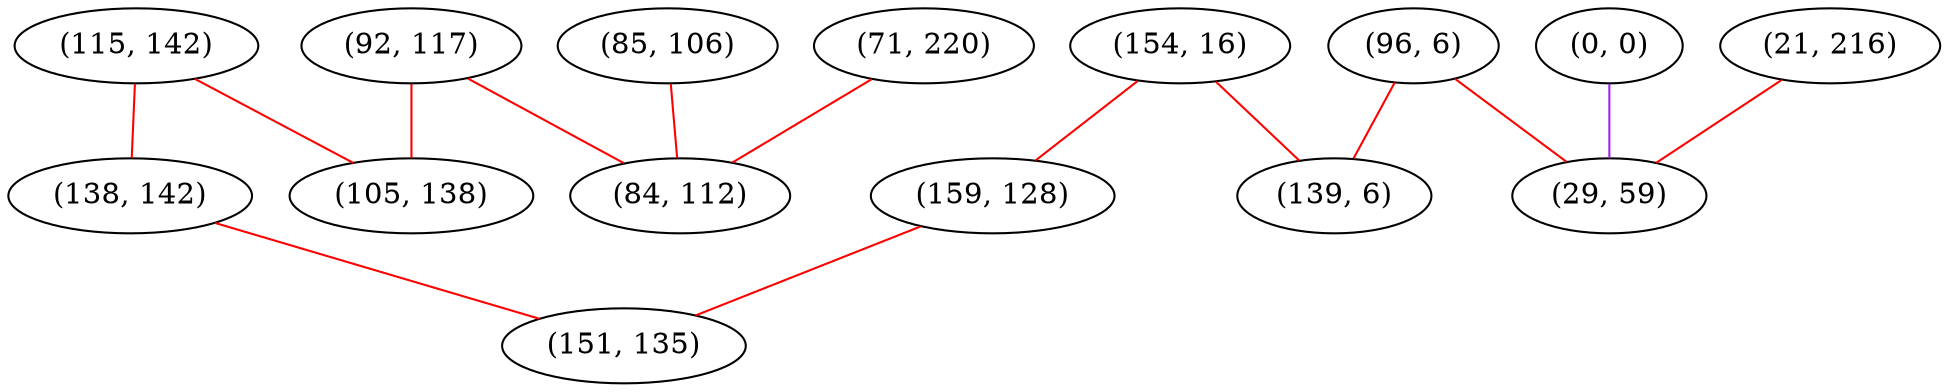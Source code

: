 graph "" {
"(92, 117)";
"(0, 0)";
"(115, 142)";
"(105, 138)";
"(96, 6)";
"(138, 142)";
"(85, 106)";
"(21, 216)";
"(71, 220)";
"(154, 16)";
"(84, 112)";
"(159, 128)";
"(151, 135)";
"(139, 6)";
"(29, 59)";
"(92, 117)" -- "(105, 138)"  [color=red, key=0, weight=1];
"(92, 117)" -- "(84, 112)"  [color=red, key=0, weight=1];
"(0, 0)" -- "(29, 59)"  [color=purple, key=0, weight=4];
"(115, 142)" -- "(105, 138)"  [color=red, key=0, weight=1];
"(115, 142)" -- "(138, 142)"  [color=red, key=0, weight=1];
"(96, 6)" -- "(139, 6)"  [color=red, key=0, weight=1];
"(96, 6)" -- "(29, 59)"  [color=red, key=0, weight=1];
"(138, 142)" -- "(151, 135)"  [color=red, key=0, weight=1];
"(85, 106)" -- "(84, 112)"  [color=red, key=0, weight=1];
"(21, 216)" -- "(29, 59)"  [color=red, key=0, weight=1];
"(71, 220)" -- "(84, 112)"  [color=red, key=0, weight=1];
"(154, 16)" -- "(159, 128)"  [color=red, key=0, weight=1];
"(154, 16)" -- "(139, 6)"  [color=red, key=0, weight=1];
"(159, 128)" -- "(151, 135)"  [color=red, key=0, weight=1];
}
